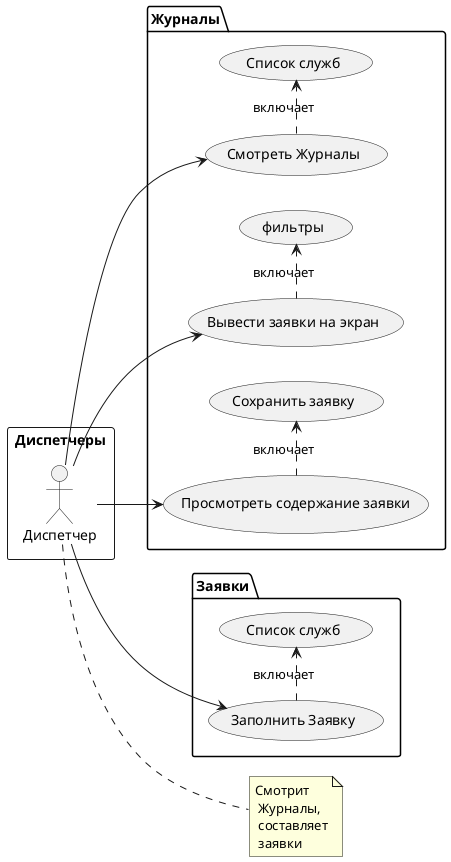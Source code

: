 @startuml
left to right direction
rectangle Диспетчеры {
    actor Диспетчер as dispatcher
}
package Журналы {
  usecase "Смотреть Журналы" as journal
  usecase "Список служб" as select  
  usecase "Вывести заявки на экран" as output
  usecase "фильтры" as filters
  usecase "Просмотреть содержание заявки" as seeticket
  usecase "Сохранить заявку" as saveticket
}

package Заявки {
  usecase "Заполнить Заявку" as writeticket
   usecase "Список служб" as listofservices 
}

note right of dispatcher : Смотрит\n Журналы,\n составляет\n заявки
dispatcher --> journal
journal .> select:включает
dispatcher --> output
output .> filters: включает
dispatcher --> seeticket
seeticket .> saveticket: включает

dispatcher --> writeticket
writeticket .> listofservices: включает

@enduml

